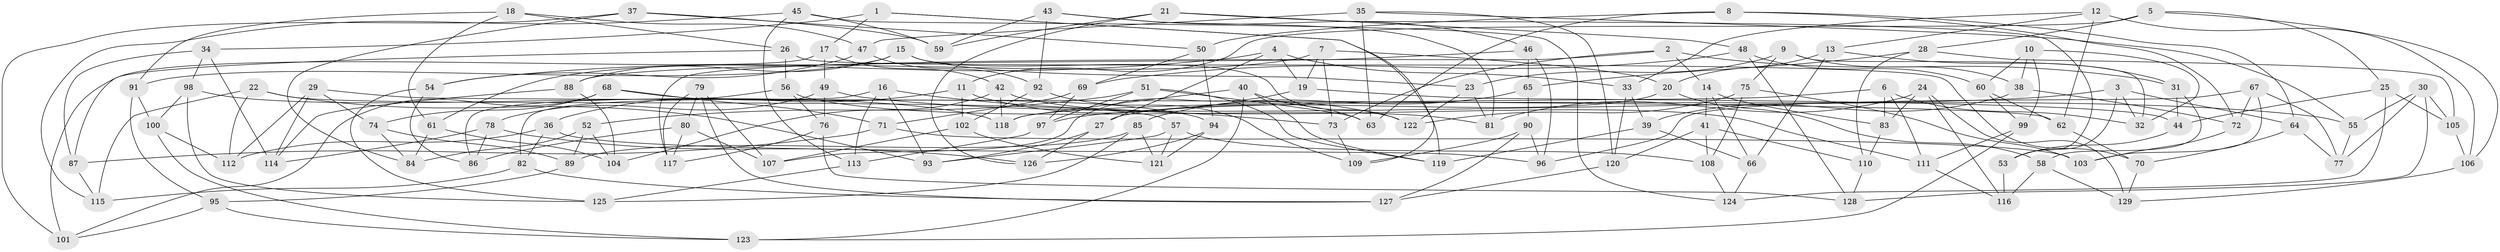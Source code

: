 // coarse degree distribution, {4: 0.11538461538461539, 6: 0.36538461538461536, 7: 0.11538461538461539, 5: 0.25, 8: 0.09615384615384616, 3: 0.019230769230769232, 9: 0.038461538461538464}
// Generated by graph-tools (version 1.1) at 2025/38/03/04/25 23:38:06]
// undirected, 129 vertices, 258 edges
graph export_dot {
  node [color=gray90,style=filled];
  1;
  2;
  3;
  4;
  5;
  6;
  7;
  8;
  9;
  10;
  11;
  12;
  13;
  14;
  15;
  16;
  17;
  18;
  19;
  20;
  21;
  22;
  23;
  24;
  25;
  26;
  27;
  28;
  29;
  30;
  31;
  32;
  33;
  34;
  35;
  36;
  37;
  38;
  39;
  40;
  41;
  42;
  43;
  44;
  45;
  46;
  47;
  48;
  49;
  50;
  51;
  52;
  53;
  54;
  55;
  56;
  57;
  58;
  59;
  60;
  61;
  62;
  63;
  64;
  65;
  66;
  67;
  68;
  69;
  70;
  71;
  72;
  73;
  74;
  75;
  76;
  77;
  78;
  79;
  80;
  81;
  82;
  83;
  84;
  85;
  86;
  87;
  88;
  89;
  90;
  91;
  92;
  93;
  94;
  95;
  96;
  97;
  98;
  99;
  100;
  101;
  102;
  103;
  104;
  105;
  106;
  107;
  108;
  109;
  110;
  111;
  112;
  113;
  114;
  115;
  116;
  117;
  118;
  119;
  120;
  121;
  122;
  123;
  124;
  125;
  126;
  127;
  128;
  129;
  1 -- 119;
  1 -- 17;
  1 -- 109;
  1 -- 34;
  2 -- 31;
  2 -- 73;
  2 -- 117;
  2 -- 14;
  3 -- 32;
  3 -- 97;
  3 -- 64;
  3 -- 53;
  4 -- 27;
  4 -- 54;
  4 -- 33;
  4 -- 19;
  5 -- 106;
  5 -- 28;
  5 -- 11;
  5 -- 25;
  6 -- 111;
  6 -- 83;
  6 -- 32;
  6 -- 118;
  7 -- 73;
  7 -- 20;
  7 -- 19;
  7 -- 61;
  8 -- 72;
  8 -- 64;
  8 -- 63;
  8 -- 50;
  9 -- 32;
  9 -- 23;
  9 -- 38;
  9 -- 75;
  10 -- 99;
  10 -- 38;
  10 -- 32;
  10 -- 60;
  11 -- 36;
  11 -- 122;
  11 -- 102;
  12 -- 62;
  12 -- 33;
  12 -- 13;
  12 -- 106;
  13 -- 20;
  13 -- 66;
  13 -- 31;
  14 -- 66;
  14 -- 41;
  14 -- 83;
  15 -- 23;
  15 -- 91;
  15 -- 122;
  15 -- 88;
  16 -- 113;
  16 -- 93;
  16 -- 82;
  16 -- 73;
  17 -- 101;
  17 -- 49;
  17 -- 42;
  18 -- 26;
  18 -- 91;
  18 -- 47;
  18 -- 61;
  19 -- 107;
  19 -- 44;
  20 -- 58;
  20 -- 27;
  21 -- 59;
  21 -- 126;
  21 -- 48;
  21 -- 53;
  22 -- 57;
  22 -- 112;
  22 -- 115;
  22 -- 93;
  23 -- 122;
  23 -- 81;
  24 -- 116;
  24 -- 83;
  24 -- 81;
  24 -- 129;
  25 -- 124;
  25 -- 105;
  25 -- 44;
  26 -- 56;
  26 -- 87;
  26 -- 70;
  27 -- 93;
  27 -- 126;
  28 -- 65;
  28 -- 110;
  28 -- 105;
  29 -- 112;
  29 -- 74;
  29 -- 114;
  29 -- 62;
  30 -- 128;
  30 -- 105;
  30 -- 77;
  30 -- 55;
  31 -- 58;
  31 -- 44;
  33 -- 120;
  33 -- 39;
  34 -- 114;
  34 -- 98;
  34 -- 87;
  35 -- 47;
  35 -- 120;
  35 -- 63;
  35 -- 55;
  36 -- 112;
  36 -- 96;
  36 -- 82;
  37 -- 59;
  37 -- 101;
  37 -- 50;
  37 -- 84;
  38 -- 72;
  38 -- 39;
  39 -- 119;
  39 -- 66;
  40 -- 63;
  40 -- 118;
  40 -- 123;
  40 -- 119;
  41 -- 110;
  41 -- 108;
  41 -- 120;
  42 -- 118;
  42 -- 104;
  42 -- 111;
  43 -- 81;
  43 -- 59;
  43 -- 92;
  43 -- 46;
  44 -- 53;
  45 -- 115;
  45 -- 113;
  45 -- 124;
  45 -- 59;
  46 -- 65;
  46 -- 88;
  46 -- 96;
  47 -- 92;
  47 -- 54;
  48 -- 128;
  48 -- 60;
  48 -- 69;
  49 -- 78;
  49 -- 55;
  49 -- 76;
  50 -- 69;
  50 -- 94;
  51 -- 52;
  51 -- 119;
  51 -- 63;
  51 -- 97;
  52 -- 84;
  52 -- 89;
  52 -- 104;
  53 -- 116;
  54 -- 86;
  54 -- 125;
  55 -- 77;
  56 -- 86;
  56 -- 81;
  56 -- 76;
  57 -- 121;
  57 -- 108;
  57 -- 93;
  58 -- 116;
  58 -- 129;
  60 -- 62;
  60 -- 99;
  61 -- 84;
  61 -- 104;
  62 -- 70;
  64 -- 70;
  64 -- 77;
  65 -- 85;
  65 -- 90;
  66 -- 124;
  67 -- 96;
  67 -- 77;
  67 -- 72;
  67 -- 103;
  68 -- 94;
  68 -- 101;
  68 -- 71;
  68 -- 74;
  69 -- 71;
  69 -- 97;
  70 -- 129;
  71 -- 103;
  71 -- 87;
  72 -- 103;
  73 -- 109;
  74 -- 89;
  74 -- 84;
  75 -- 108;
  75 -- 122;
  75 -- 103;
  76 -- 128;
  76 -- 117;
  78 -- 86;
  78 -- 126;
  78 -- 114;
  79 -- 80;
  79 -- 107;
  79 -- 117;
  79 -- 127;
  80 -- 107;
  80 -- 117;
  80 -- 86;
  82 -- 127;
  82 -- 115;
  83 -- 110;
  85 -- 125;
  85 -- 121;
  85 -- 89;
  87 -- 115;
  88 -- 114;
  88 -- 104;
  89 -- 95;
  90 -- 127;
  90 -- 109;
  90 -- 96;
  91 -- 95;
  91 -- 100;
  92 -- 109;
  92 -- 102;
  94 -- 121;
  94 -- 126;
  95 -- 101;
  95 -- 123;
  97 -- 113;
  98 -- 118;
  98 -- 125;
  98 -- 100;
  99 -- 111;
  99 -- 123;
  100 -- 123;
  100 -- 112;
  102 -- 107;
  102 -- 121;
  105 -- 106;
  106 -- 129;
  108 -- 124;
  110 -- 128;
  111 -- 116;
  113 -- 125;
  120 -- 127;
}
